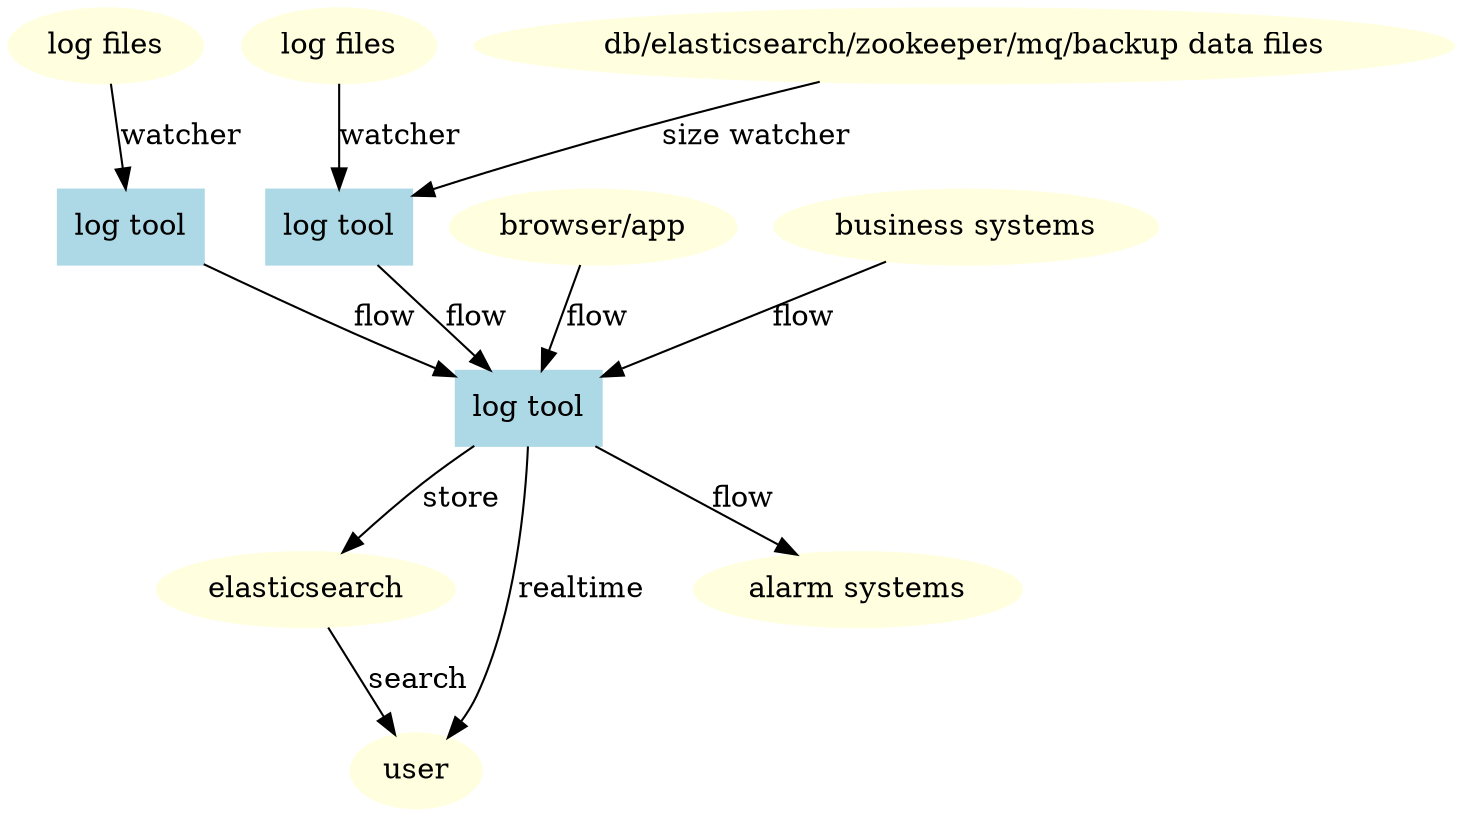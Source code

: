 digraph architecture {
    log_files_1 -> log_tool_1 [label="watcher"]
    log_files_2 -> log_tool_2 [label="watcher"]
    size_data_files -> log_tool_2 [label="size watcher"]
    log_tool_1 -> log_tool_0 [label="flow"]
    log_tool_2 -> log_tool_0 [label="flow"]
    front_end -> log_tool_0 [label="flow"]
    business_systems -> log_tool_0 [label="flow"]
    log_tool_0 -> elasticsearch [label="store"]
    log_tool_0 -> user [label="realtime"]
    elasticsearch -> user [label="search"]
    log_tool_0 -> alarm_system [label="flow"]

    log_files_1[color = lightyellow, label = "log files", style = filled]
    log_files_2[color = lightyellow, label = "log files", style = filled]
    size_data_files[color = lightyellow, label = "db/elasticsearch/zookeeper/mq/backup data files", style = filled]
    elasticsearch[color = lightyellow, style = filled]
    user[color = lightyellow, style = filled]
    business_systems[color = lightyellow, label = "business systems", style = filled]
    front_end[color = lightyellow, label = "browser/app", style = filled]
    log_tool_1[shape = box, color = lightblue, label = "log tool", style = filled]
    log_tool_2[shape = box, color = lightblue, label = "log tool", style = filled]
    log_tool_0[shape = box, color = lightblue, label = "log tool", style = filled]
    alarm_system[color = lightyellow, label = "alarm systems", style = filled]
}